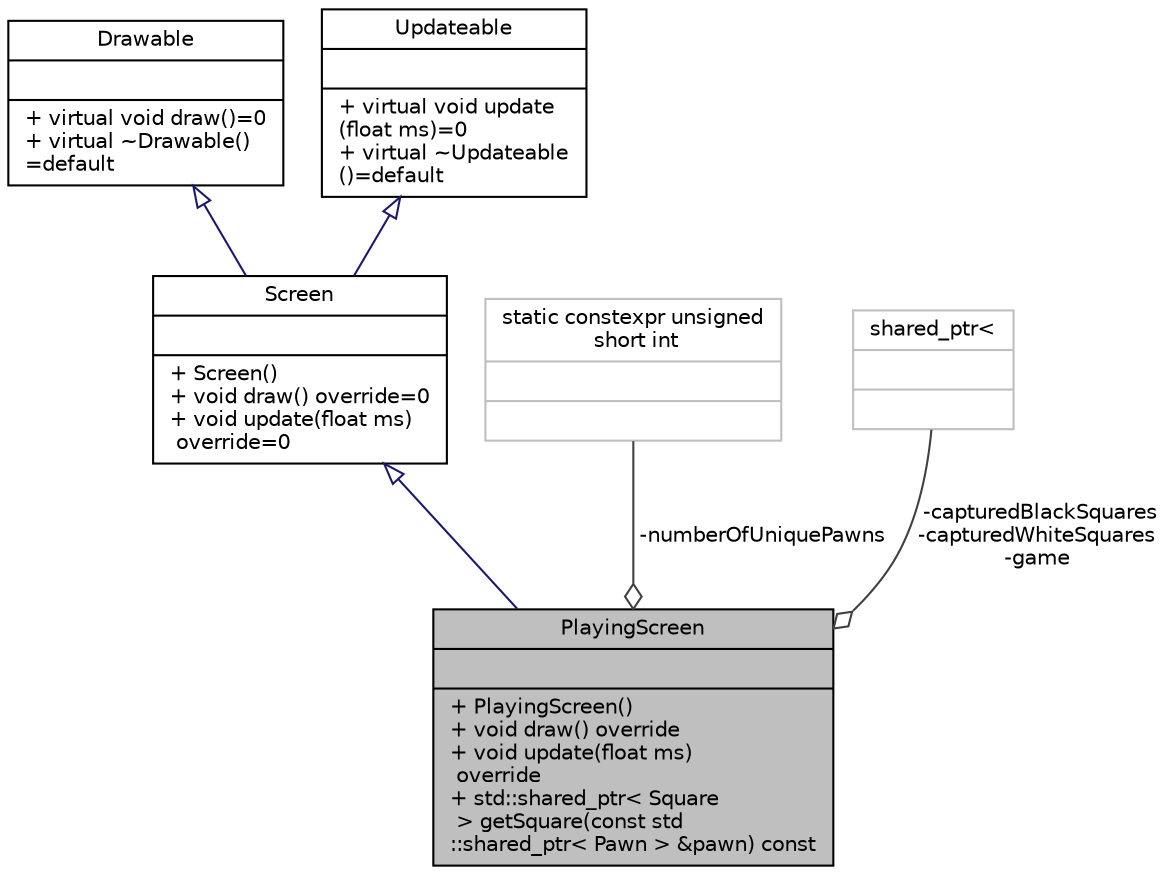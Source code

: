 digraph "PlayingScreen"
{
 // LATEX_PDF_SIZE
  bgcolor="transparent";
  edge [fontname="Helvetica",fontsize="10",labelfontname="Helvetica",labelfontsize="10"];
  node [fontname="Helvetica",fontsize="10",shape=record];
  Node1 [label="{PlayingScreen\n||+  PlayingScreen()\l+ void draw() override\l+ void update(float ms)\l override\l+ std::shared_ptr\< Square\l \> getSquare(const std\l::shared_ptr\< Pawn \> &pawn) const\l}",height=0.2,width=0.4,color="black", fillcolor="grey75", style="filled", fontcolor="black",tooltip=" "];
  Node2 -> Node1 [dir="back",color="midnightblue",fontsize="10",style="solid",arrowtail="onormal",fontname="Helvetica"];
  Node2 [label="{Screen\n||+  Screen()\l+ void draw() override=0\l+ void update(float ms)\l override=0\l}",height=0.2,width=0.4,color="black",URL="$df/dc5/classScreen.html",tooltip=" "];
  Node3 -> Node2 [dir="back",color="midnightblue",fontsize="10",style="solid",arrowtail="onormal",fontname="Helvetica"];
  Node3 [label="{Drawable\n||+ virtual void draw()=0\l+ virtual ~Drawable()\l=default\l}",height=0.2,width=0.4,color="black",URL="$de/db8/classDrawable.html",tooltip=" "];
  Node4 -> Node2 [dir="back",color="midnightblue",fontsize="10",style="solid",arrowtail="onormal",fontname="Helvetica"];
  Node4 [label="{Updateable\n||+ virtual void update\l(float ms)=0\l+ virtual ~Updateable\l()=default\l}",height=0.2,width=0.4,color="black",URL="$d2/d7d/classUpdateable.html",tooltip=" "];
  Node5 -> Node1 [color="grey25",fontsize="10",style="solid",label=" -numberOfUniquePawns" ,arrowhead="odiamond",fontname="Helvetica"];
  Node5 [label="{static constexpr unsigned\l short int\n||}",height=0.2,width=0.4,color="grey75",tooltip=" "];
  Node6 -> Node1 [color="grey25",fontsize="10",style="solid",label=" -capturedBlackSquares\n-capturedWhiteSquares\n-game" ,arrowhead="odiamond",fontname="Helvetica"];
  Node6 [label="{shared_ptr\<\n||}",height=0.2,width=0.4,color="grey75",tooltip=" "];
}

